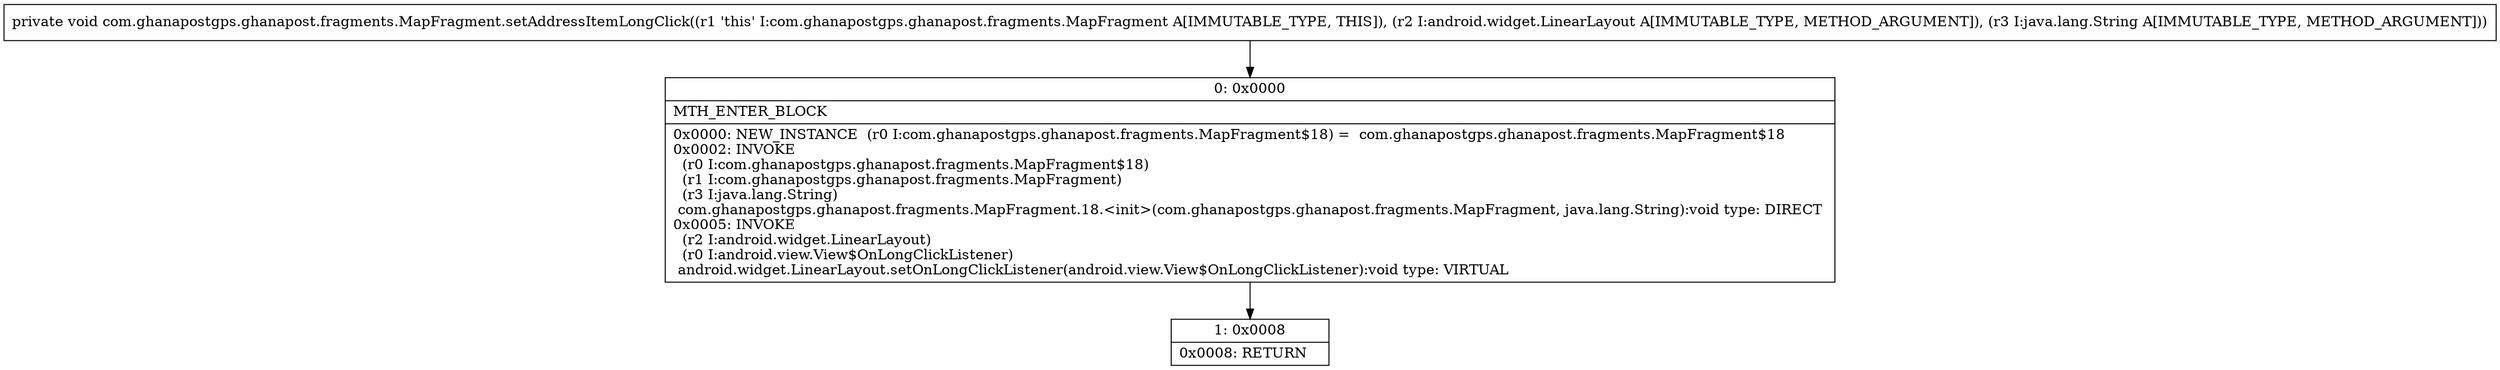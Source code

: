 digraph "CFG forcom.ghanapostgps.ghanapost.fragments.MapFragment.setAddressItemLongClick(Landroid\/widget\/LinearLayout;Ljava\/lang\/String;)V" {
Node_0 [shape=record,label="{0\:\ 0x0000|MTH_ENTER_BLOCK\l|0x0000: NEW_INSTANCE  (r0 I:com.ghanapostgps.ghanapost.fragments.MapFragment$18) =  com.ghanapostgps.ghanapost.fragments.MapFragment$18 \l0x0002: INVOKE  \l  (r0 I:com.ghanapostgps.ghanapost.fragments.MapFragment$18)\l  (r1 I:com.ghanapostgps.ghanapost.fragments.MapFragment)\l  (r3 I:java.lang.String)\l com.ghanapostgps.ghanapost.fragments.MapFragment.18.\<init\>(com.ghanapostgps.ghanapost.fragments.MapFragment, java.lang.String):void type: DIRECT \l0x0005: INVOKE  \l  (r2 I:android.widget.LinearLayout)\l  (r0 I:android.view.View$OnLongClickListener)\l android.widget.LinearLayout.setOnLongClickListener(android.view.View$OnLongClickListener):void type: VIRTUAL \l}"];
Node_1 [shape=record,label="{1\:\ 0x0008|0x0008: RETURN   \l}"];
MethodNode[shape=record,label="{private void com.ghanapostgps.ghanapost.fragments.MapFragment.setAddressItemLongClick((r1 'this' I:com.ghanapostgps.ghanapost.fragments.MapFragment A[IMMUTABLE_TYPE, THIS]), (r2 I:android.widget.LinearLayout A[IMMUTABLE_TYPE, METHOD_ARGUMENT]), (r3 I:java.lang.String A[IMMUTABLE_TYPE, METHOD_ARGUMENT])) }"];
MethodNode -> Node_0;
Node_0 -> Node_1;
}

